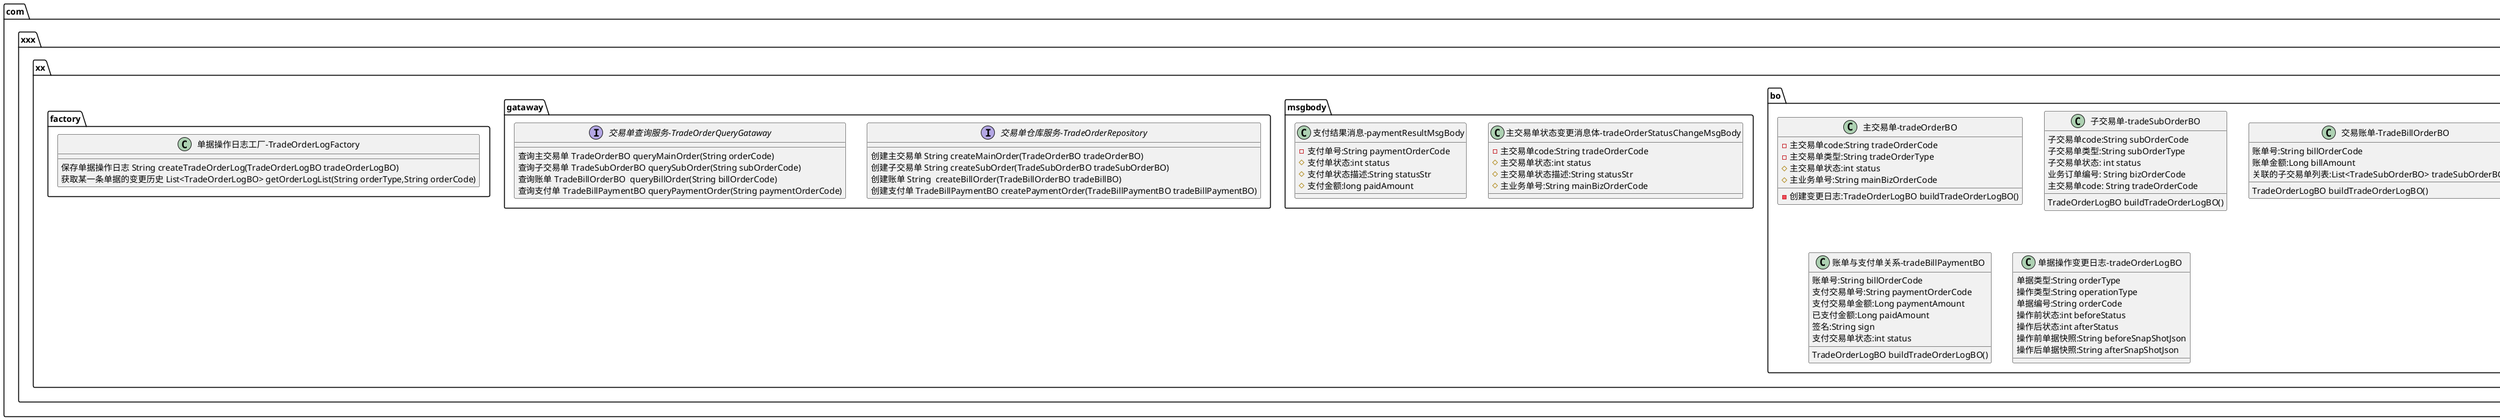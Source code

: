 @startuml



enum "交易单类型-OrderTypeEnum" as OrderTypeEnum{
    BILL_ORDER("bill_order","账单"),
    TRADE_ORDER("trade_order","主交易单"),
    TRADE_SUB_ORDER("trade_sub_order","子交易单"),
    TRADE_PAYMENT("trade_payment_order","支付单");

    交易单code:String code
    交易单描述:String desc
    static OrderTypeEnum getByCode(String code)
}



package com.xxx.xx.bo {
    class "主交易单-tradeOrderBO" as tradeOrderBO{
	    -主交易单code:String tradeOrderCode
        -主交易单类型:String tradeOrderType
	    #主交易单状态:int status
        #主业务单号:String mainBizOrderCode
        -创建变更日志:TradeOrderLogBO buildTradeOrderLogBO()
    }

    class "子交易单-tradeSubOrderBO" as tradeSubOrderBO{
	    子交易单code:String subOrderCode
	    子交易单类型:String subOrderType
	    子交易单状态: int status
	    业务订单编号: String bizOrderCode
	    主交易单code: String tradeOrderCode
	    TradeOrderLogBO buildTradeOrderLogBO()
    }


    class "交易账单-TradeBillOrderBO" as TradeBillOrderBO  {
	    账单号:String billOrderCode
        账单金额:Long billAmount
        关联的子交易单列表:List<TradeSubOrderBO> tradeSubOrderBOList
        TradeOrderLogBO buildTradeOrderLogBO()
    }

    class "账单与支付单关系-tradeBillPaymentBO" as tradeBillPaymentBO {
	    账单号:String billOrderCode
	    支付交易单号:String paymentOrderCode
	    支付交易单金额:Long paymentAmount
        已支付金额:Long paidAmount
	    签名:String sign
	    支付交易单状态:int status
	    TradeOrderLogBO buildTradeOrderLogBO()
    }

    class "单据操作变更日志-tradeOrderLogBO" as tradeOrderLogBO{
        单据类型:String orderType
        操作类型:String operationType
        单据编号:String orderCode
        操作前状态:int beforeStatus
        操作后状态:int afterStatus
        操作前单据快照:String beforeSnapShotJson
        操作后单据快照:String afterSnapShotJson
    }

}


package com.xxx.xx.msgbody {
    class "主交易单状态变更消息体-tradeOrderStatusChangeMsgBody" as TradeOrderStatusChangeMsgBody{
	    -主交易单code:String tradeOrderCode
        #主交易单状态:int status
        #主交易单状态描述:String statusStr
        #主业务单号:String mainBizOrderCode
    }

    class "支付结果消息-paymentResultMsgBody" as PaymentResultMsgBody{
	    -支付单号:String paymentOrderCode
	    #支付单状态:int status
	    #支付单状态描述:String statusStr
        #支付金额:long paidAmount
    }
}

package com.xxx.xx.gataway {
    interface "交易单仓库服务-TradeOrderRepository" as TradeOrderRepository{
        创建主交易单 String createMainOrder(TradeOrderBO tradeOrderBO)
        创建子交易单 String createSubOrder(TradeSubOrderBO tradeSubOrderBO)
        创建账单 String  createBillOrder(TradeBillOrderBO tradeBillBO)
        创建支付单 TradeBillPaymentBO createPaymentOrder(TradeBillPaymentBO tradeBillPaymentBO)
    }

    interface "交易单查询服务-TradeOrderQueryGataway" as TradeOrderQueryGataway{
        查询主交易单 TradeOrderBO queryMainOrder(String orderCode)
        查询子交易单 TradeSubOrderBO querySubOrder(String subOrderCode)
        查询账单 TradeBillOrderBO  queryBillOrder(String billOrderCode)
        查询支付单 TradeBillPaymentBO queryPaymentOrder(String paymentOrderCode)
    }
}


package com.xxx.xx.factory {
    class "单据操作日志工厂-TradeOrderLogFactory" as TradeOrderLogFactory{
        保存单据操作日志 String createTradeOrderLog(TradeOrderLogBO tradeOrderLogBO)
        获取某一条单据的变更历史 List<TradeOrderLogBO> getOrderLogList(String orderType,String orderCode)
    }
}



@enduml